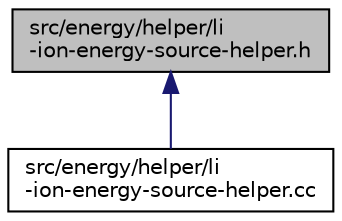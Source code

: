 digraph "src/energy/helper/li-ion-energy-source-helper.h"
{
 // LATEX_PDF_SIZE
  edge [fontname="Helvetica",fontsize="10",labelfontname="Helvetica",labelfontsize="10"];
  node [fontname="Helvetica",fontsize="10",shape=record];
  Node1 [label="src/energy/helper/li\l-ion-energy-source-helper.h",height=0.2,width=0.4,color="black", fillcolor="grey75", style="filled", fontcolor="black",tooltip=" "];
  Node1 -> Node2 [dir="back",color="midnightblue",fontsize="10",style="solid",fontname="Helvetica"];
  Node2 [label="src/energy/helper/li\l-ion-energy-source-helper.cc",height=0.2,width=0.4,color="black", fillcolor="white", style="filled",URL="$li-ion-energy-source-helper_8cc.html",tooltip=" "];
}
